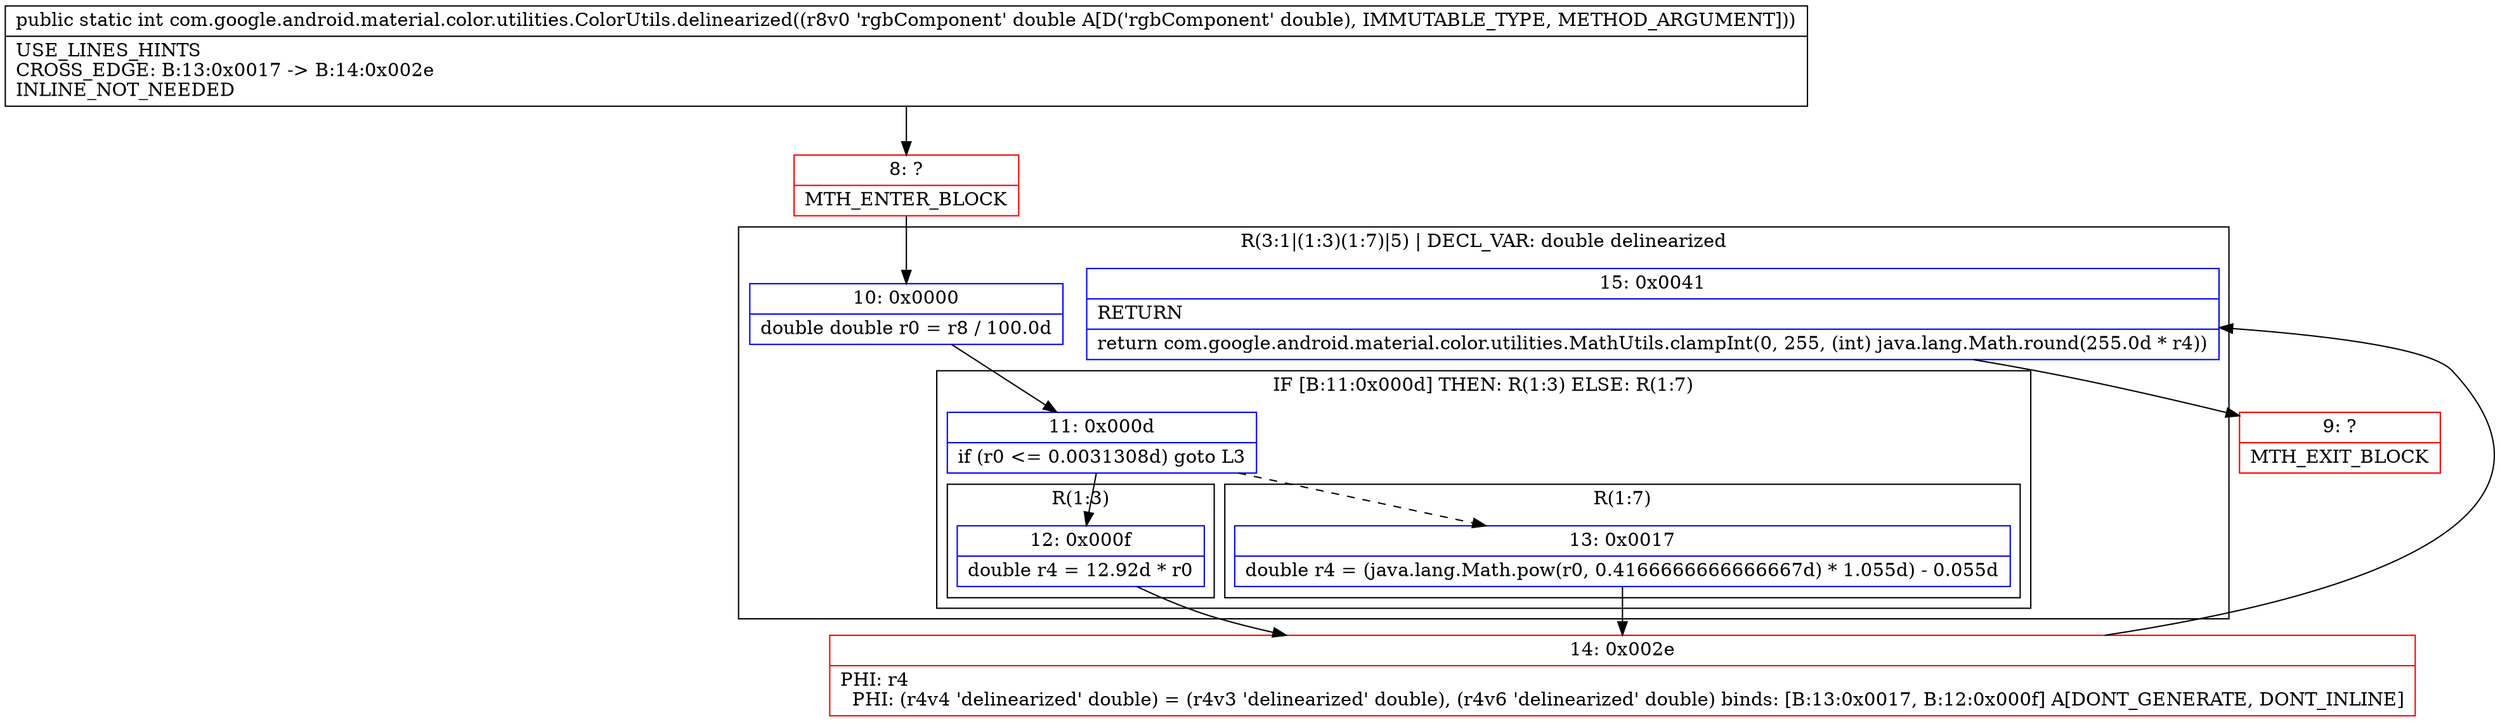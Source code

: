 digraph "CFG forcom.google.android.material.color.utilities.ColorUtils.delinearized(D)I" {
subgraph cluster_Region_525287222 {
label = "R(3:1|(1:3)(1:7)|5) | DECL_VAR: double delinearized\l";
node [shape=record,color=blue];
Node_10 [shape=record,label="{10\:\ 0x0000|double double r0 = r8 \/ 100.0d\l}"];
subgraph cluster_IfRegion_456260030 {
label = "IF [B:11:0x000d] THEN: R(1:3) ELSE: R(1:7)";
node [shape=record,color=blue];
Node_11 [shape=record,label="{11\:\ 0x000d|if (r0 \<= 0.0031308d) goto L3\l}"];
subgraph cluster_Region_565521688 {
label = "R(1:3)";
node [shape=record,color=blue];
Node_12 [shape=record,label="{12\:\ 0x000f|double r4 = 12.92d * r0\l}"];
}
subgraph cluster_Region_2006257298 {
label = "R(1:7)";
node [shape=record,color=blue];
Node_13 [shape=record,label="{13\:\ 0x0017|double r4 = (java.lang.Math.pow(r0, 0.4166666666666667d) * 1.055d) \- 0.055d\l}"];
}
}
Node_15 [shape=record,label="{15\:\ 0x0041|RETURN\l|return com.google.android.material.color.utilities.MathUtils.clampInt(0, 255, (int) java.lang.Math.round(255.0d * r4))\l}"];
}
Node_8 [shape=record,color=red,label="{8\:\ ?|MTH_ENTER_BLOCK\l}"];
Node_14 [shape=record,color=red,label="{14\:\ 0x002e|PHI: r4 \l  PHI: (r4v4 'delinearized' double) = (r4v3 'delinearized' double), (r4v6 'delinearized' double) binds: [B:13:0x0017, B:12:0x000f] A[DONT_GENERATE, DONT_INLINE]\l}"];
Node_9 [shape=record,color=red,label="{9\:\ ?|MTH_EXIT_BLOCK\l}"];
MethodNode[shape=record,label="{public static int com.google.android.material.color.utilities.ColorUtils.delinearized((r8v0 'rgbComponent' double A[D('rgbComponent' double), IMMUTABLE_TYPE, METHOD_ARGUMENT]))  | USE_LINES_HINTS\lCROSS_EDGE: B:13:0x0017 \-\> B:14:0x002e\lINLINE_NOT_NEEDED\l}"];
MethodNode -> Node_8;Node_10 -> Node_11;
Node_11 -> Node_12;
Node_11 -> Node_13[style=dashed];
Node_12 -> Node_14;
Node_13 -> Node_14;
Node_15 -> Node_9;
Node_8 -> Node_10;
Node_14 -> Node_15;
}

